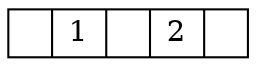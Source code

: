digraph{
node [shape = record, height=.1];
nodo0[label="<nodo1>|<nodo2>1|<nodo3>|<nodo4>2|<nodo5>"];
}